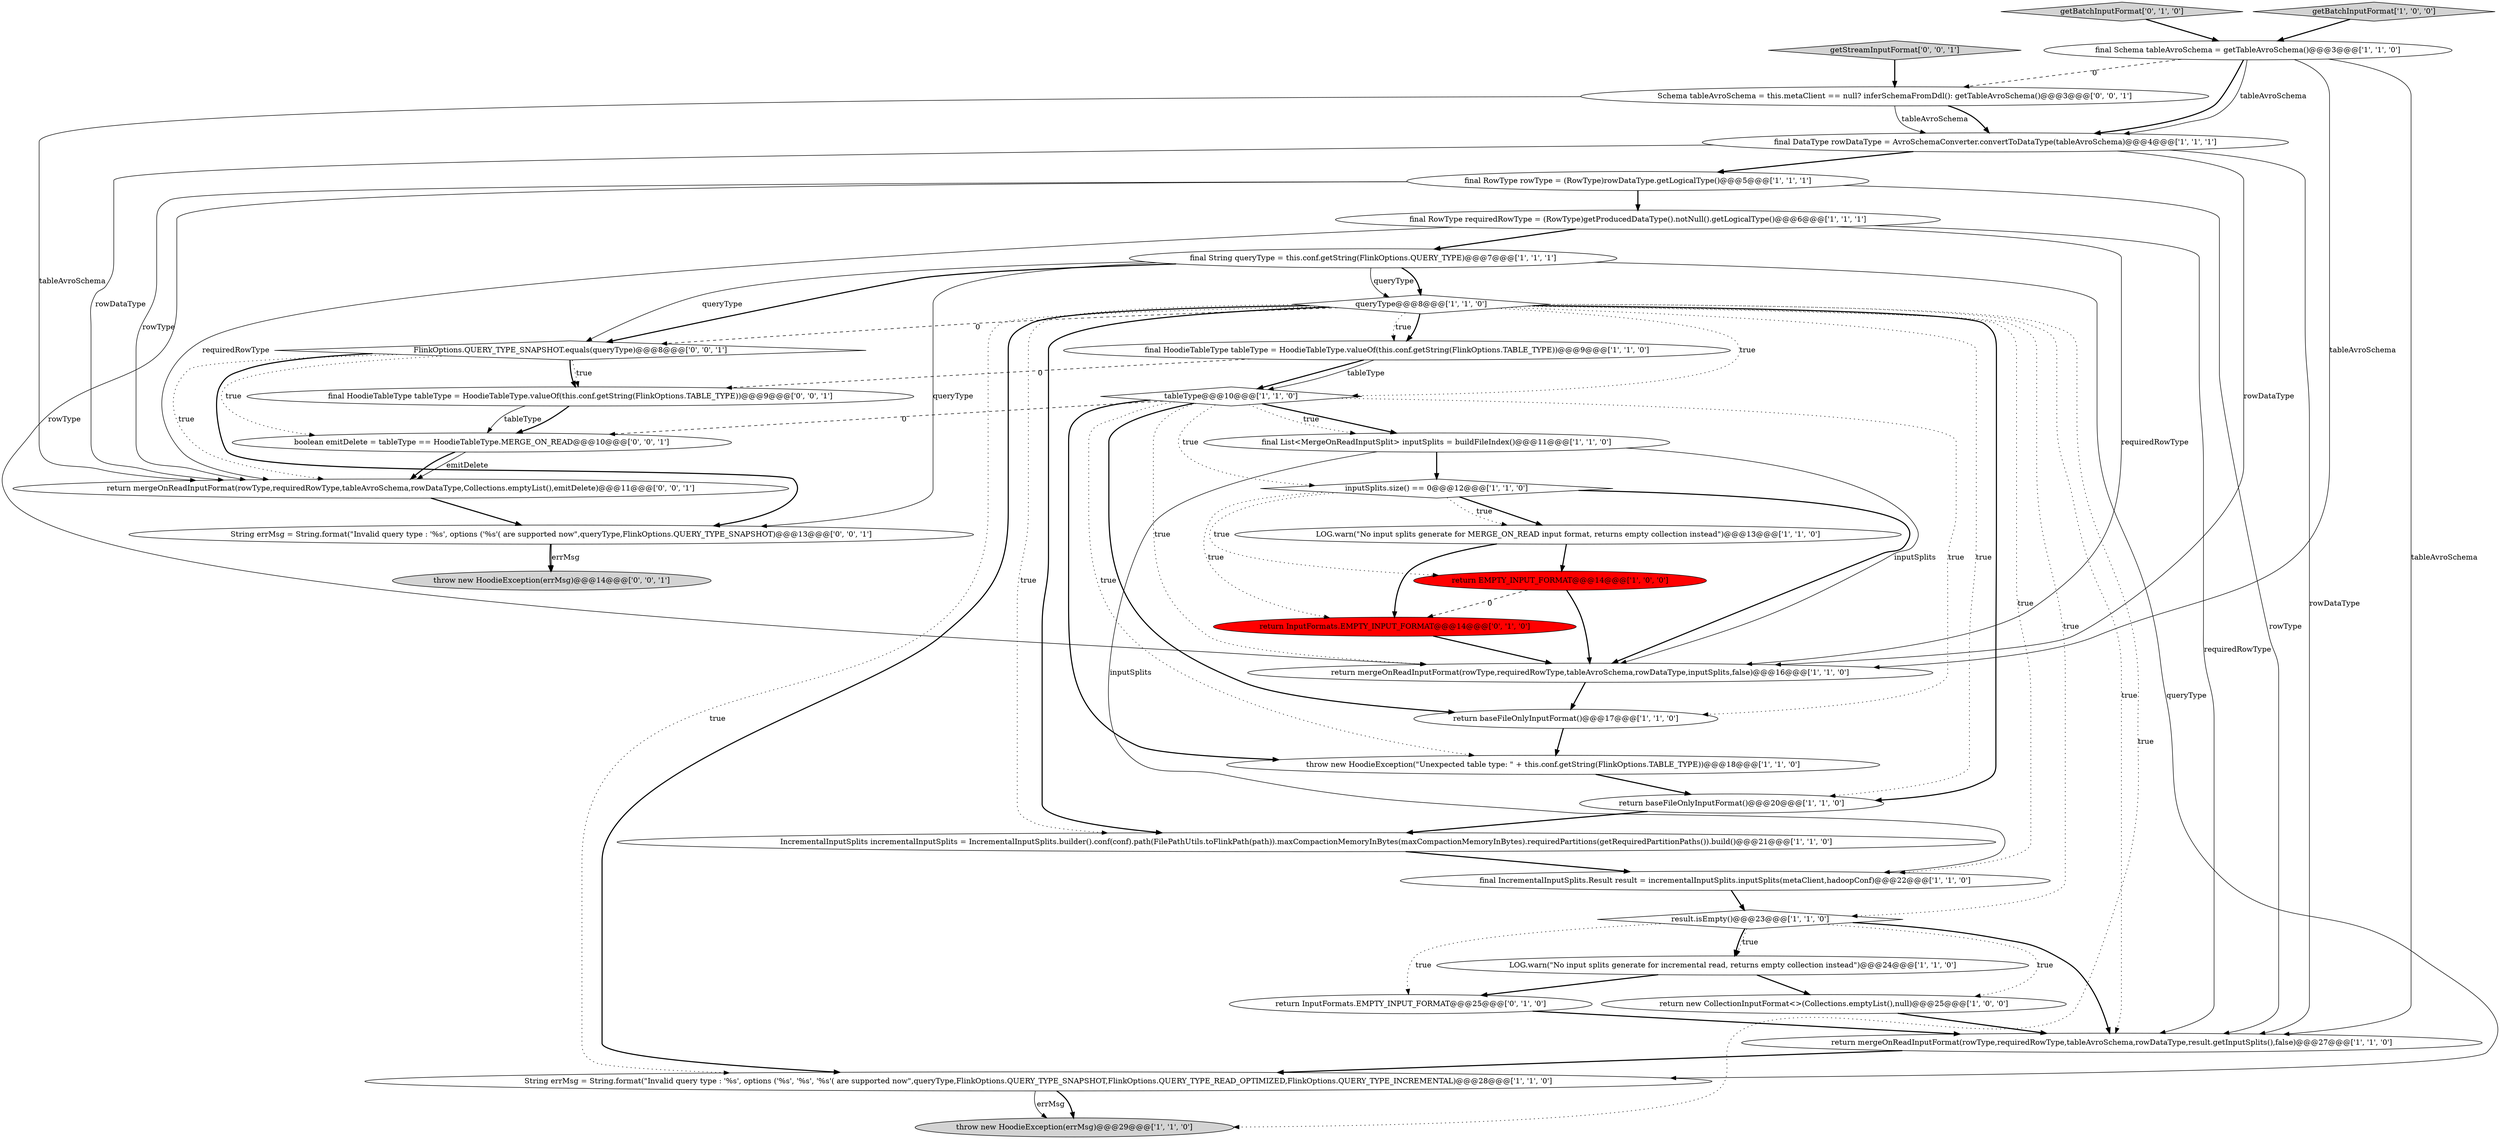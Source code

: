 digraph {
12 [style = filled, label = "final List<MergeOnReadInputSplit> inputSplits = buildFileIndex()@@@11@@@['1', '1', '0']", fillcolor = white, shape = ellipse image = "AAA0AAABBB1BBB"];
20 [style = filled, label = "return mergeOnReadInputFormat(rowType,requiredRowType,tableAvroSchema,rowDataType,result.getInputSplits(),false)@@@27@@@['1', '1', '0']", fillcolor = white, shape = ellipse image = "AAA0AAABBB1BBB"];
23 [style = filled, label = "final RowType rowType = (RowType)rowDataType.getLogicalType()@@@5@@@['1', '1', '1']", fillcolor = white, shape = ellipse image = "AAA0AAABBB1BBB"];
26 [style = filled, label = "return InputFormats.EMPTY_INPUT_FORMAT@@@14@@@['0', '1', '0']", fillcolor = red, shape = ellipse image = "AAA1AAABBB2BBB"];
4 [style = filled, label = "final IncrementalInputSplits.Result result = incrementalInputSplits.inputSplits(metaClient,hadoopConf)@@@22@@@['1', '1', '0']", fillcolor = white, shape = ellipse image = "AAA0AAABBB1BBB"];
17 [style = filled, label = "final RowType requiredRowType = (RowType)getProducedDataType().notNull().getLogicalType()@@@6@@@['1', '1', '1']", fillcolor = white, shape = ellipse image = "AAA0AAABBB1BBB"];
6 [style = filled, label = "IncrementalInputSplits incrementalInputSplits = IncrementalInputSplits.builder().conf(conf).path(FilePathUtils.toFlinkPath(path)).maxCompactionMemoryInBytes(maxCompactionMemoryInBytes).requiredPartitions(getRequiredPartitionPaths()).build()@@@21@@@['1', '1', '0']", fillcolor = white, shape = ellipse image = "AAA0AAABBB1BBB"];
29 [style = filled, label = "FlinkOptions.QUERY_TYPE_SNAPSHOT.equals(queryType)@@@8@@@['0', '0', '1']", fillcolor = white, shape = diamond image = "AAA0AAABBB3BBB"];
32 [style = filled, label = "String errMsg = String.format(\"Invalid query type : '%s', options ('%s'( are supported now\",queryType,FlinkOptions.QUERY_TYPE_SNAPSHOT)@@@13@@@['0', '0', '1']", fillcolor = white, shape = ellipse image = "AAA0AAABBB3BBB"];
25 [style = filled, label = "return InputFormats.EMPTY_INPUT_FORMAT@@@25@@@['0', '1', '0']", fillcolor = white, shape = ellipse image = "AAA0AAABBB2BBB"];
8 [style = filled, label = "String errMsg = String.format(\"Invalid query type : '%s', options ('%s', '%s', '%s'( are supported now\",queryType,FlinkOptions.QUERY_TYPE_SNAPSHOT,FlinkOptions.QUERY_TYPE_READ_OPTIMIZED,FlinkOptions.QUERY_TYPE_INCREMENTAL)@@@28@@@['1', '1', '0']", fillcolor = white, shape = ellipse image = "AAA0AAABBB1BBB"];
3 [style = filled, label = "tableType@@@10@@@['1', '1', '0']", fillcolor = white, shape = diamond image = "AAA0AAABBB1BBB"];
9 [style = filled, label = "return new CollectionInputFormat<>(Collections.emptyList(),null)@@@25@@@['1', '0', '0']", fillcolor = white, shape = ellipse image = "AAA0AAABBB1BBB"];
18 [style = filled, label = "throw new HoodieException(\"Unexpected table type: \" + this.conf.getString(FlinkOptions.TABLE_TYPE))@@@18@@@['1', '1', '0']", fillcolor = white, shape = ellipse image = "AAA0AAABBB1BBB"];
1 [style = filled, label = "result.isEmpty()@@@23@@@['1', '1', '0']", fillcolor = white, shape = diamond image = "AAA0AAABBB1BBB"];
21 [style = filled, label = "queryType@@@8@@@['1', '1', '0']", fillcolor = white, shape = diamond image = "AAA0AAABBB1BBB"];
0 [style = filled, label = "final DataType rowDataType = AvroSchemaConverter.convertToDataType(tableAvroSchema)@@@4@@@['1', '1', '1']", fillcolor = white, shape = ellipse image = "AAA0AAABBB1BBB"];
24 [style = filled, label = "final Schema tableAvroSchema = getTableAvroSchema()@@@3@@@['1', '1', '0']", fillcolor = white, shape = ellipse image = "AAA0AAABBB1BBB"];
27 [style = filled, label = "getBatchInputFormat['0', '1', '0']", fillcolor = lightgray, shape = diamond image = "AAA0AAABBB2BBB"];
2 [style = filled, label = "final HoodieTableType tableType = HoodieTableType.valueOf(this.conf.getString(FlinkOptions.TABLE_TYPE))@@@9@@@['1', '1', '0']", fillcolor = white, shape = ellipse image = "AAA0AAABBB1BBB"];
33 [style = filled, label = "throw new HoodieException(errMsg)@@@14@@@['0', '0', '1']", fillcolor = lightgray, shape = ellipse image = "AAA0AAABBB3BBB"];
28 [style = filled, label = "Schema tableAvroSchema = this.metaClient == null? inferSchemaFromDdl(): getTableAvroSchema()@@@3@@@['0', '0', '1']", fillcolor = white, shape = ellipse image = "AAA0AAABBB3BBB"];
13 [style = filled, label = "getBatchInputFormat['1', '0', '0']", fillcolor = lightgray, shape = diamond image = "AAA0AAABBB1BBB"];
15 [style = filled, label = "LOG.warn(\"No input splits generate for MERGE_ON_READ input format, returns empty collection instead\")@@@13@@@['1', '1', '0']", fillcolor = white, shape = ellipse image = "AAA0AAABBB1BBB"];
16 [style = filled, label = "return baseFileOnlyInputFormat()@@@20@@@['1', '1', '0']", fillcolor = white, shape = ellipse image = "AAA0AAABBB1BBB"];
31 [style = filled, label = "getStreamInputFormat['0', '0', '1']", fillcolor = lightgray, shape = diamond image = "AAA0AAABBB3BBB"];
10 [style = filled, label = "throw new HoodieException(errMsg)@@@29@@@['1', '1', '0']", fillcolor = lightgray, shape = ellipse image = "AAA0AAABBB1BBB"];
7 [style = filled, label = "return baseFileOnlyInputFormat()@@@17@@@['1', '1', '0']", fillcolor = white, shape = ellipse image = "AAA0AAABBB1BBB"];
5 [style = filled, label = "final String queryType = this.conf.getString(FlinkOptions.QUERY_TYPE)@@@7@@@['1', '1', '1']", fillcolor = white, shape = ellipse image = "AAA0AAABBB1BBB"];
34 [style = filled, label = "final HoodieTableType tableType = HoodieTableType.valueOf(this.conf.getString(FlinkOptions.TABLE_TYPE))@@@9@@@['0', '0', '1']", fillcolor = white, shape = ellipse image = "AAA0AAABBB3BBB"];
22 [style = filled, label = "inputSplits.size() == 0@@@12@@@['1', '1', '0']", fillcolor = white, shape = diamond image = "AAA0AAABBB1BBB"];
14 [style = filled, label = "return EMPTY_INPUT_FORMAT@@@14@@@['1', '0', '0']", fillcolor = red, shape = ellipse image = "AAA1AAABBB1BBB"];
30 [style = filled, label = "boolean emitDelete = tableType == HoodieTableType.MERGE_ON_READ@@@10@@@['0', '0', '1']", fillcolor = white, shape = ellipse image = "AAA0AAABBB3BBB"];
11 [style = filled, label = "return mergeOnReadInputFormat(rowType,requiredRowType,tableAvroSchema,rowDataType,inputSplits,false)@@@16@@@['1', '1', '0']", fillcolor = white, shape = ellipse image = "AAA0AAABBB1BBB"];
19 [style = filled, label = "LOG.warn(\"No input splits generate for incremental read, returns empty collection instead\")@@@24@@@['1', '1', '0']", fillcolor = white, shape = ellipse image = "AAA0AAABBB1BBB"];
35 [style = filled, label = "return mergeOnReadInputFormat(rowType,requiredRowType,tableAvroSchema,rowDataType,Collections.emptyList(),emitDelete)@@@11@@@['0', '0', '1']", fillcolor = white, shape = ellipse image = "AAA0AAABBB3BBB"];
8->10 [style = bold, label=""];
22->15 [style = bold, label=""];
21->8 [style = dotted, label="true"];
21->8 [style = bold, label=""];
1->20 [style = bold, label=""];
29->34 [style = bold, label=""];
26->11 [style = bold, label=""];
14->26 [style = dashed, label="0"];
22->14 [style = dotted, label="true"];
32->33 [style = solid, label="errMsg"];
21->2 [style = bold, label=""];
3->18 [style = bold, label=""];
5->21 [style = solid, label="queryType"];
28->0 [style = bold, label=""];
0->11 [style = solid, label="rowDataType"];
34->30 [style = solid, label="tableType"];
19->9 [style = bold, label=""];
23->35 [style = solid, label="rowType"];
21->16 [style = bold, label=""];
23->17 [style = bold, label=""];
17->11 [style = solid, label="requiredRowType"];
21->29 [style = dashed, label="0"];
14->11 [style = bold, label=""];
12->22 [style = bold, label=""];
5->29 [style = bold, label=""];
17->5 [style = bold, label=""];
3->7 [style = dotted, label="true"];
21->20 [style = dotted, label="true"];
30->35 [style = solid, label="emitDelete"];
24->0 [style = bold, label=""];
5->29 [style = solid, label="queryType"];
16->6 [style = bold, label=""];
28->35 [style = solid, label="tableAvroSchema"];
24->0 [style = solid, label="tableAvroSchema"];
19->25 [style = bold, label=""];
0->20 [style = solid, label="rowDataType"];
5->21 [style = bold, label=""];
6->4 [style = bold, label=""];
24->11 [style = solid, label="tableAvroSchema"];
20->8 [style = bold, label=""];
0->23 [style = bold, label=""];
3->7 [style = bold, label=""];
29->32 [style = bold, label=""];
3->18 [style = dotted, label="true"];
31->28 [style = bold, label=""];
21->16 [style = dotted, label="true"];
1->19 [style = bold, label=""];
17->35 [style = solid, label="requiredRowType"];
22->11 [style = bold, label=""];
21->6 [style = dotted, label="true"];
3->30 [style = dashed, label="0"];
13->24 [style = bold, label=""];
15->14 [style = bold, label=""];
29->34 [style = dotted, label="true"];
5->8 [style = solid, label="queryType"];
2->3 [style = bold, label=""];
23->20 [style = solid, label="rowType"];
5->32 [style = solid, label="queryType"];
35->32 [style = bold, label=""];
21->2 [style = dotted, label="true"];
9->20 [style = bold, label=""];
21->10 [style = dotted, label="true"];
3->12 [style = bold, label=""];
1->19 [style = dotted, label="true"];
32->33 [style = bold, label=""];
12->4 [style = solid, label="inputSplits"];
24->28 [style = dashed, label="0"];
12->11 [style = solid, label="inputSplits"];
25->20 [style = bold, label=""];
30->35 [style = bold, label=""];
22->26 [style = dotted, label="true"];
1->9 [style = dotted, label="true"];
23->11 [style = solid, label="rowType"];
21->3 [style = dotted, label="true"];
7->18 [style = bold, label=""];
0->35 [style = solid, label="rowDataType"];
27->24 [style = bold, label=""];
4->1 [style = bold, label=""];
22->15 [style = dotted, label="true"];
18->16 [style = bold, label=""];
3->11 [style = dotted, label="true"];
1->25 [style = dotted, label="true"];
21->1 [style = dotted, label="true"];
21->6 [style = bold, label=""];
21->4 [style = dotted, label="true"];
24->20 [style = solid, label="tableAvroSchema"];
34->30 [style = bold, label=""];
15->26 [style = bold, label=""];
28->0 [style = solid, label="tableAvroSchema"];
3->12 [style = dotted, label="true"];
3->22 [style = dotted, label="true"];
2->34 [style = dashed, label="0"];
29->30 [style = dotted, label="true"];
17->20 [style = solid, label="requiredRowType"];
2->3 [style = solid, label="tableType"];
8->10 [style = solid, label="errMsg"];
29->35 [style = dotted, label="true"];
11->7 [style = bold, label=""];
}
